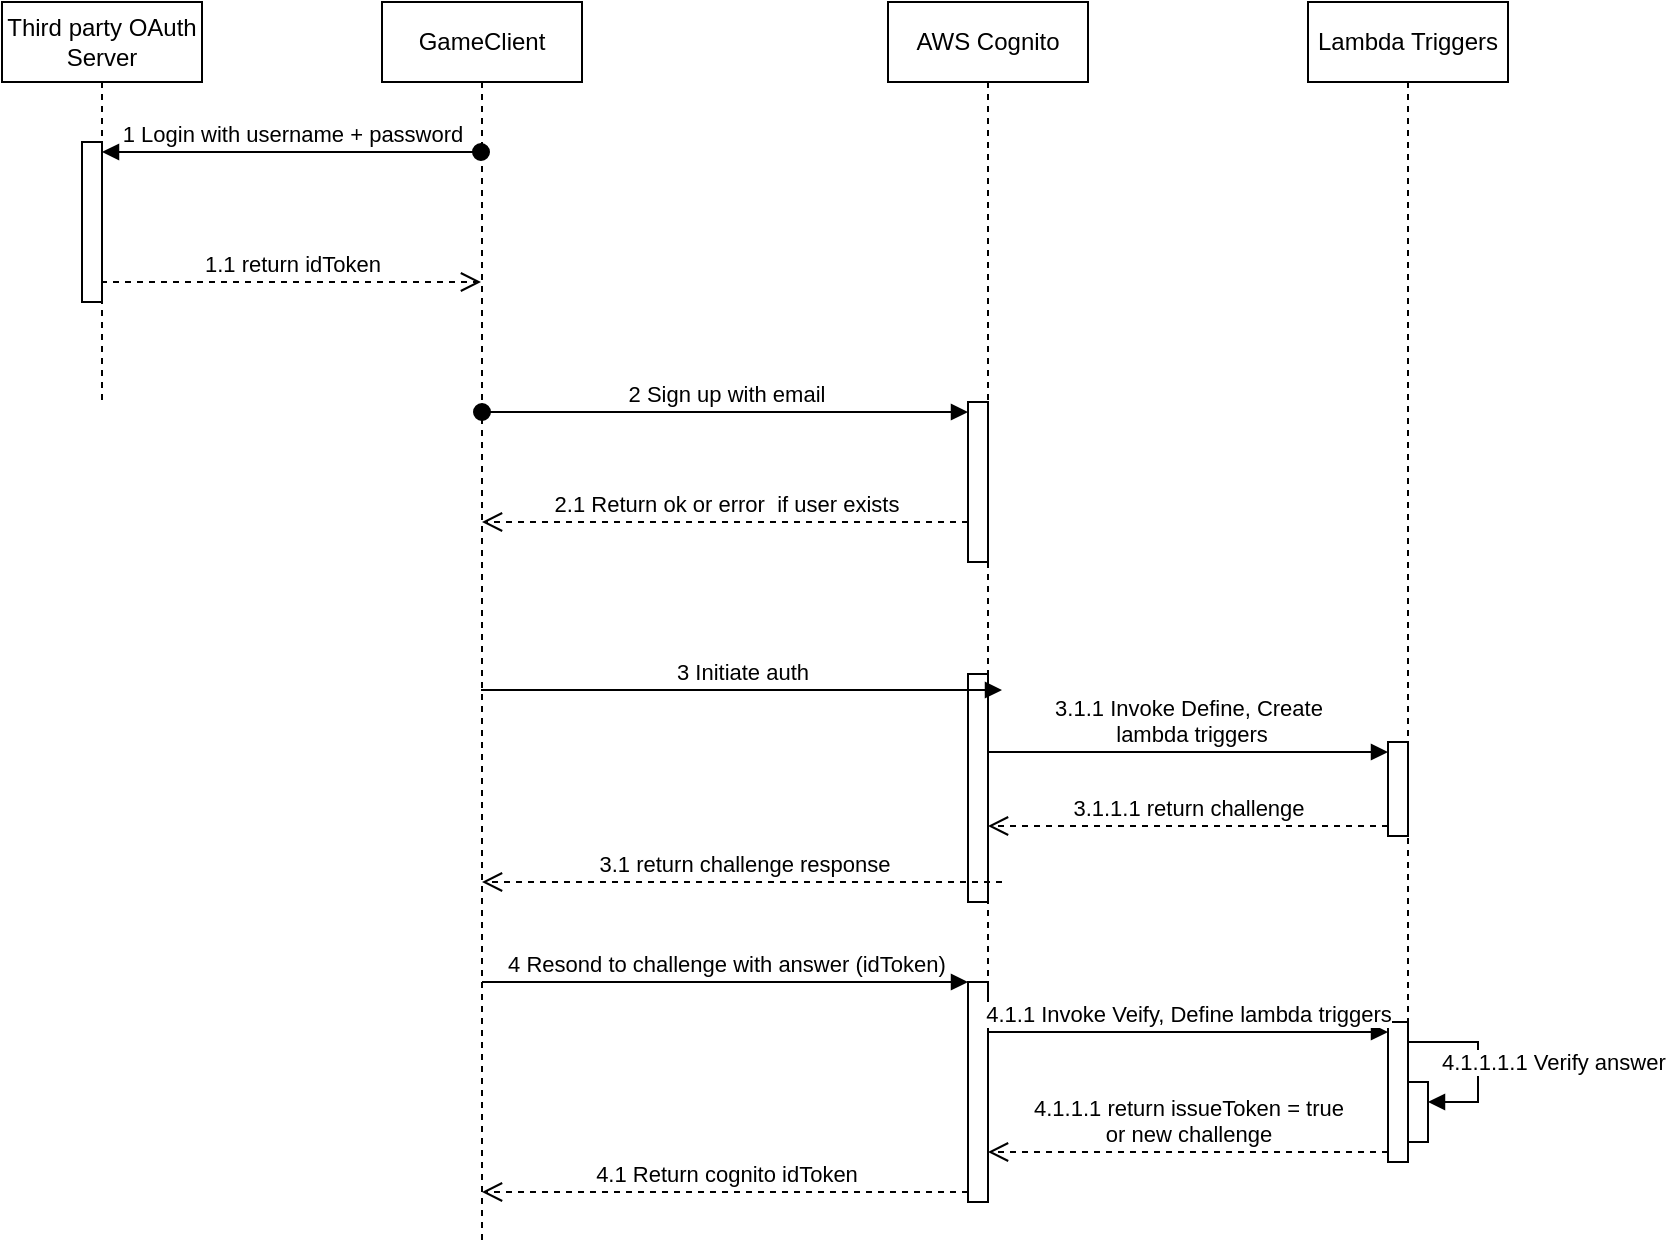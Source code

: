 <mxfile version="22.0.8" type="github">
  <diagram name="Page-1" id="2YBvvXClWsGukQMizWep">
    <mxGraphModel dx="1434" dy="728" grid="1" gridSize="10" guides="1" tooltips="1" connect="1" arrows="1" fold="1" page="1" pageScale="1" pageWidth="850" pageHeight="1100" math="0" shadow="0">
      <root>
        <mxCell id="0" />
        <mxCell id="1" parent="0" />
        <mxCell id="aM9ryv3xv72pqoxQDRHE-1" value="GameClient" style="shape=umlLifeline;perimeter=lifelinePerimeter;whiteSpace=wrap;html=1;container=0;dropTarget=0;collapsible=0;recursiveResize=0;outlineConnect=0;portConstraint=eastwest;newEdgeStyle={&quot;edgeStyle&quot;:&quot;elbowEdgeStyle&quot;,&quot;elbow&quot;:&quot;vertical&quot;,&quot;curved&quot;:0,&quot;rounded&quot;:0};" parent="1" vertex="1">
          <mxGeometry x="207" y="40" width="100" height="620" as="geometry" />
        </mxCell>
        <mxCell id="aM9ryv3xv72pqoxQDRHE-5" value="Third party OAuth Server" style="shape=umlLifeline;perimeter=lifelinePerimeter;whiteSpace=wrap;html=1;container=0;dropTarget=0;collapsible=0;recursiveResize=0;outlineConnect=0;portConstraint=eastwest;newEdgeStyle={&quot;edgeStyle&quot;:&quot;elbowEdgeStyle&quot;,&quot;elbow&quot;:&quot;vertical&quot;,&quot;curved&quot;:0,&quot;rounded&quot;:0};" parent="1" vertex="1">
          <mxGeometry x="17" y="40" width="100" height="200" as="geometry" />
        </mxCell>
        <mxCell id="F1gL7VKnIladaWpGBcvO-1" value="" style="html=1;points=[[0,0,0,0,5],[0,1,0,0,-5],[1,0,0,0,5],[1,1,0,0,-5]];perimeter=orthogonalPerimeter;outlineConnect=0;targetShapes=umlLifeline;portConstraint=eastwest;newEdgeStyle={&quot;curved&quot;:0,&quot;rounded&quot;:0};" vertex="1" parent="aM9ryv3xv72pqoxQDRHE-5">
          <mxGeometry x="40" y="70" width="10" height="80" as="geometry" />
        </mxCell>
        <mxCell id="F1gL7VKnIladaWpGBcvO-2" value="1 Login with username + password" style="html=1;verticalAlign=bottom;startArrow=oval;endArrow=block;startSize=8;curved=0;rounded=0;entryX=1;entryY=0;entryDx=0;entryDy=5;entryPerimeter=0;" edge="1" target="F1gL7VKnIladaWpGBcvO-1" parent="1" source="aM9ryv3xv72pqoxQDRHE-1">
          <mxGeometry relative="1" as="geometry">
            <mxPoint x="86.5" y="125" as="sourcePoint" />
            <mxPoint x="307" y="125" as="targetPoint" />
            <mxPoint as="offset" />
          </mxGeometry>
        </mxCell>
        <mxCell id="F1gL7VKnIladaWpGBcvO-3" value="1.1 return idToken" style="html=1;verticalAlign=bottom;endArrow=open;dashed=1;endSize=8;curved=0;rounded=0;" edge="1" parent="1">
          <mxGeometry relative="1" as="geometry">
            <mxPoint x="66.5" y="180" as="sourcePoint" />
            <mxPoint x="256.5" y="180" as="targetPoint" />
            <mxPoint as="offset" />
          </mxGeometry>
        </mxCell>
        <mxCell id="F1gL7VKnIladaWpGBcvO-4" value="AWS Cognito" style="shape=umlLifeline;perimeter=lifelinePerimeter;whiteSpace=wrap;html=1;container=1;dropTarget=0;collapsible=0;recursiveResize=0;outlineConnect=0;portConstraint=eastwest;newEdgeStyle={&quot;curved&quot;:0,&quot;rounded&quot;:0};" vertex="1" parent="1">
          <mxGeometry x="460" y="40" width="100" height="600" as="geometry" />
        </mxCell>
        <mxCell id="F1gL7VKnIladaWpGBcvO-6" value="" style="html=1;points=[[0,0,0,0,5],[0,1,0,0,-5],[1,0,0,0,5],[1,1,0,0,-5]];perimeter=orthogonalPerimeter;outlineConnect=0;targetShapes=umlLifeline;portConstraint=eastwest;newEdgeStyle={&quot;curved&quot;:0,&quot;rounded&quot;:0};" vertex="1" parent="F1gL7VKnIladaWpGBcvO-4">
          <mxGeometry x="40" y="200" width="10" height="80" as="geometry" />
        </mxCell>
        <mxCell id="F1gL7VKnIladaWpGBcvO-8" value="" style="html=1;points=[[0,0,0,0,5],[0,1,0,0,-5],[1,0,0,0,5],[1,1,0,0,-5]];perimeter=orthogonalPerimeter;outlineConnect=0;targetShapes=umlLifeline;portConstraint=eastwest;newEdgeStyle={&quot;curved&quot;:0,&quot;rounded&quot;:0};" vertex="1" parent="F1gL7VKnIladaWpGBcvO-4">
          <mxGeometry x="40" y="336" width="10" height="114" as="geometry" />
        </mxCell>
        <mxCell id="F1gL7VKnIladaWpGBcvO-11" value="" style="html=1;points=[[0,0,0,0,5],[0,1,0,0,-5],[1,0,0,0,5],[1,1,0,0,-5]];perimeter=orthogonalPerimeter;outlineConnect=0;targetShapes=umlLifeline;portConstraint=eastwest;newEdgeStyle={&quot;curved&quot;:0,&quot;rounded&quot;:0};" vertex="1" parent="F1gL7VKnIladaWpGBcvO-4">
          <mxGeometry x="40" y="490" width="10" height="110" as="geometry" />
        </mxCell>
        <mxCell id="F1gL7VKnIladaWpGBcvO-5" value="2 Sign up with email" style="html=1;verticalAlign=bottom;startArrow=oval;startFill=1;endArrow=block;startSize=8;curved=0;rounded=0;entryX=0;entryY=0;entryDx=0;entryDy=5;entryPerimeter=0;" edge="1" parent="1" source="aM9ryv3xv72pqoxQDRHE-1" target="F1gL7VKnIladaWpGBcvO-6">
          <mxGeometry width="60" relative="1" as="geometry">
            <mxPoint x="256.5" y="250" as="sourcePoint" />
            <mxPoint x="537" y="250" as="targetPoint" />
          </mxGeometry>
        </mxCell>
        <mxCell id="F1gL7VKnIladaWpGBcvO-7" value="2.1 Return ok or error&amp;nbsp; if user exists" style="html=1;verticalAlign=bottom;endArrow=open;dashed=1;endSize=8;curved=0;rounded=0;" edge="1" parent="1" source="F1gL7VKnIladaWpGBcvO-6" target="aM9ryv3xv72pqoxQDRHE-1">
          <mxGeometry relative="1" as="geometry">
            <mxPoint x="607" y="300" as="sourcePoint" />
            <mxPoint x="316.5" y="300" as="targetPoint" />
            <Array as="points">
              <mxPoint x="337" y="300" />
            </Array>
          </mxGeometry>
        </mxCell>
        <mxCell id="F1gL7VKnIladaWpGBcvO-9" value="3 Initiate auth" style="html=1;verticalAlign=bottom;endArrow=block;curved=0;rounded=0;entryX=0;entryY=0;entryDx=0;entryDy=5;" edge="1" parent="1">
          <mxGeometry x="-0.002" relative="1" as="geometry">
            <mxPoint x="256.5" y="384" as="sourcePoint" />
            <mxPoint x="517" y="384" as="targetPoint" />
            <mxPoint as="offset" />
          </mxGeometry>
        </mxCell>
        <mxCell id="F1gL7VKnIladaWpGBcvO-10" value="3.1 return challenge response" style="html=1;verticalAlign=bottom;endArrow=open;dashed=1;endSize=8;curved=0;rounded=0;" edge="1" parent="1" target="aM9ryv3xv72pqoxQDRHE-1">
          <mxGeometry x="-0.002" relative="1" as="geometry">
            <mxPoint x="256.5" y="430" as="targetPoint" />
            <mxPoint x="517" y="480" as="sourcePoint" />
            <Array as="points">
              <mxPoint x="497" y="480" />
            </Array>
            <mxPoint as="offset" />
          </mxGeometry>
        </mxCell>
        <mxCell id="F1gL7VKnIladaWpGBcvO-12" value="4 Resond to challenge with answer (idToken)" style="html=1;verticalAlign=bottom;endArrow=block;curved=0;rounded=0;" edge="1" target="F1gL7VKnIladaWpGBcvO-11" parent="1" source="aM9ryv3xv72pqoxQDRHE-1">
          <mxGeometry relative="1" as="geometry">
            <mxPoint x="537" y="505" as="sourcePoint" />
            <mxPoint x="607" y="510" as="targetPoint" />
          </mxGeometry>
        </mxCell>
        <mxCell id="F1gL7VKnIladaWpGBcvO-13" value="4.1 Return cognito idToken" style="html=1;verticalAlign=bottom;endArrow=open;dashed=1;endSize=8;curved=0;rounded=0;exitX=0;exitY=1;exitDx=0;exitDy=-5;" edge="1" source="F1gL7VKnIladaWpGBcvO-11" parent="1" target="aM9ryv3xv72pqoxQDRHE-1">
          <mxGeometry relative="1" as="geometry">
            <mxPoint x="537" y="575" as="targetPoint" />
          </mxGeometry>
        </mxCell>
        <mxCell id="F1gL7VKnIladaWpGBcvO-16" value="Lambda Triggers" style="shape=umlLifeline;perimeter=lifelinePerimeter;whiteSpace=wrap;html=1;container=1;dropTarget=0;collapsible=0;recursiveResize=0;outlineConnect=0;portConstraint=eastwest;newEdgeStyle={&quot;curved&quot;:0,&quot;rounded&quot;:0};" vertex="1" parent="1">
          <mxGeometry x="670" y="40" width="100" height="580" as="geometry" />
        </mxCell>
        <mxCell id="F1gL7VKnIladaWpGBcvO-33" value="" style="html=1;points=[[0,0,0,0,5],[0,1,0,0,-5],[1,0,0,0,5],[1,1,0,0,-5]];perimeter=orthogonalPerimeter;outlineConnect=0;targetShapes=umlLifeline;portConstraint=eastwest;newEdgeStyle={&quot;curved&quot;:0,&quot;rounded&quot;:0};" vertex="1" parent="F1gL7VKnIladaWpGBcvO-16">
          <mxGeometry x="40" y="370" width="10" height="47" as="geometry" />
        </mxCell>
        <mxCell id="F1gL7VKnIladaWpGBcvO-36" value="" style="html=1;points=[[0,0,0,0,5],[0,1,0,0,-5],[1,0,0,0,5],[1,1,0,0,-5]];perimeter=orthogonalPerimeter;outlineConnect=0;targetShapes=umlLifeline;portConstraint=eastwest;newEdgeStyle={&quot;curved&quot;:0,&quot;rounded&quot;:0};" vertex="1" parent="F1gL7VKnIladaWpGBcvO-16">
          <mxGeometry x="40" y="510" width="10" height="70" as="geometry" />
        </mxCell>
        <mxCell id="F1gL7VKnIladaWpGBcvO-41" value="4.1.1.1.1 Verify answer" style="html=1;align=left;spacingLeft=2;endArrow=block;rounded=0;edgeStyle=orthogonalEdgeStyle;curved=0;rounded=0;" edge="1" target="F1gL7VKnIladaWpGBcvO-40" parent="F1gL7VKnIladaWpGBcvO-16">
          <mxGeometry x="-0.711" y="-10" relative="1" as="geometry">
            <mxPoint x="50" y="520" as="sourcePoint" />
            <Array as="points">
              <mxPoint x="85" y="550" />
            </Array>
            <mxPoint as="offset" />
          </mxGeometry>
        </mxCell>
        <mxCell id="F1gL7VKnIladaWpGBcvO-40" value="" style="html=1;points=[[0,0,0,0,5],[0,1,0,0,-5],[1,0,0,0,5],[1,1,0,0,-5]];perimeter=orthogonalPerimeter;outlineConnect=0;targetShapes=umlLifeline;portConstraint=eastwest;newEdgeStyle={&quot;curved&quot;:0,&quot;rounded&quot;:0};" vertex="1" parent="F1gL7VKnIladaWpGBcvO-16">
          <mxGeometry x="50" y="540" width="10" height="30" as="geometry" />
        </mxCell>
        <mxCell id="F1gL7VKnIladaWpGBcvO-34" value="3.1.1 Invoke Define, Create&lt;br data-darkreader-inline-border=&quot;&quot; style=&quot;border-color: var(--darkreader-border--border-color); --darkreader-inline-border: var(--darkreader-border--darkreader-border--border-color);&quot;&gt;&amp;nbsp;lambda triggers" style="html=1;verticalAlign=bottom;endArrow=block;curved=0;rounded=0;entryX=0;entryY=0;entryDx=0;entryDy=5;" edge="1" target="F1gL7VKnIladaWpGBcvO-33" parent="1" source="F1gL7VKnIladaWpGBcvO-4">
          <mxGeometry x="-0.003" relative="1" as="geometry">
            <mxPoint x="657" y="415" as="sourcePoint" />
            <mxPoint as="offset" />
          </mxGeometry>
        </mxCell>
        <mxCell id="F1gL7VKnIladaWpGBcvO-35" value="3.1.1.1 return challenge" style="html=1;verticalAlign=bottom;endArrow=open;dashed=1;endSize=8;curved=0;rounded=0;exitX=0;exitY=1;exitDx=0;exitDy=-5;" edge="1" source="F1gL7VKnIladaWpGBcvO-33" parent="1" target="F1gL7VKnIladaWpGBcvO-4">
          <mxGeometry relative="1" as="geometry">
            <mxPoint x="657" y="457" as="targetPoint" />
          </mxGeometry>
        </mxCell>
        <mxCell id="F1gL7VKnIladaWpGBcvO-38" value="4.1.1.1 return issueToken = true &lt;br&gt;or new challenge" style="html=1;verticalAlign=bottom;endArrow=open;dashed=1;endSize=8;curved=0;rounded=0;" edge="1" parent="1" target="F1gL7VKnIladaWpGBcvO-4">
          <mxGeometry relative="1" as="geometry">
            <mxPoint x="526.5" y="620" as="targetPoint" />
            <mxPoint x="710" y="615" as="sourcePoint" />
          </mxGeometry>
        </mxCell>
        <mxCell id="F1gL7VKnIladaWpGBcvO-37" value="4.1.1 Invoke Veify, Define lambda triggers" style="html=1;verticalAlign=bottom;endArrow=block;curved=0;rounded=0;entryX=0;entryY=0;entryDx=0;entryDy=5;" edge="1" target="F1gL7VKnIladaWpGBcvO-36" parent="1" source="F1gL7VKnIladaWpGBcvO-4">
          <mxGeometry x="-0.003" relative="1" as="geometry">
            <mxPoint x="657" y="545" as="sourcePoint" />
            <mxPoint as="offset" />
          </mxGeometry>
        </mxCell>
      </root>
    </mxGraphModel>
  </diagram>
</mxfile>
